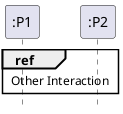 @startuml
hide footbox
skinparam backgroundcolor transparent
participant ":P1" as P1
participant ":P2" as P2

ref over P1, P2: Other Interaction

@enduml